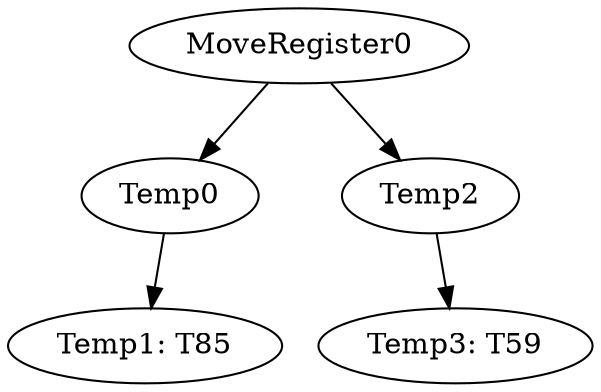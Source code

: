 digraph {
	ordering = out;
	MoveRegister0 -> Temp0;
	MoveRegister0 -> Temp2;
	Temp2 -> "Temp3: T59";
	Temp0 -> "Temp1: T85";
}

